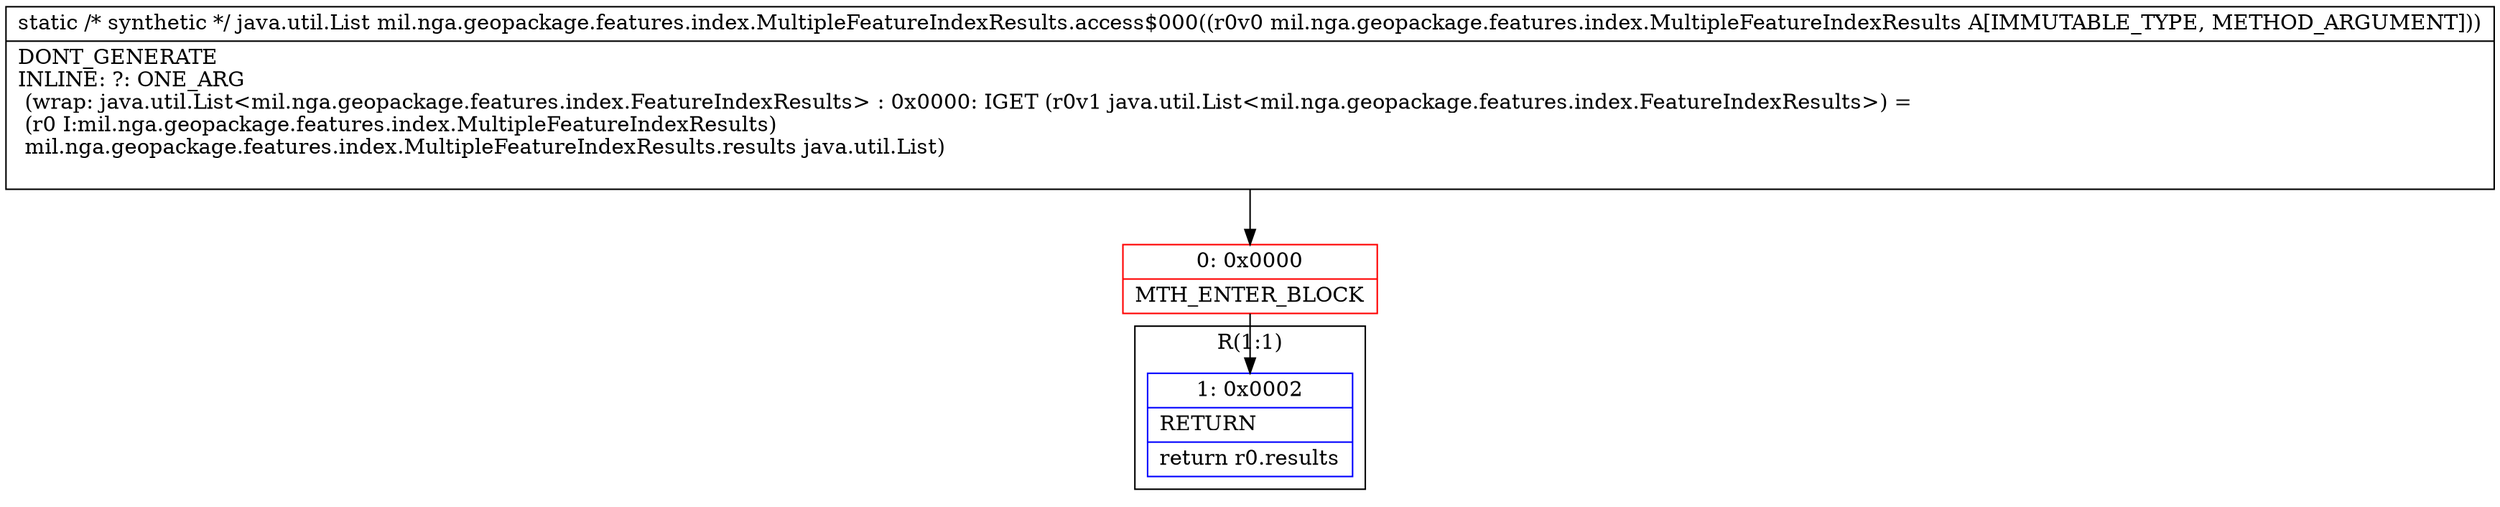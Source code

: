 digraph "CFG formil.nga.geopackage.features.index.MultipleFeatureIndexResults.access$000(Lmil\/nga\/geopackage\/features\/index\/MultipleFeatureIndexResults;)Ljava\/util\/List;" {
subgraph cluster_Region_756928613 {
label = "R(1:1)";
node [shape=record,color=blue];
Node_1 [shape=record,label="{1\:\ 0x0002|RETURN\l|return r0.results\l}"];
}
Node_0 [shape=record,color=red,label="{0\:\ 0x0000|MTH_ENTER_BLOCK\l}"];
MethodNode[shape=record,label="{static \/* synthetic *\/ java.util.List mil.nga.geopackage.features.index.MultipleFeatureIndexResults.access$000((r0v0 mil.nga.geopackage.features.index.MultipleFeatureIndexResults A[IMMUTABLE_TYPE, METHOD_ARGUMENT]))  | DONT_GENERATE\lINLINE: ?: ONE_ARG  \l  (wrap: java.util.List\<mil.nga.geopackage.features.index.FeatureIndexResults\> : 0x0000: IGET  (r0v1 java.util.List\<mil.nga.geopackage.features.index.FeatureIndexResults\>) = \l  (r0 I:mil.nga.geopackage.features.index.MultipleFeatureIndexResults)\l mil.nga.geopackage.features.index.MultipleFeatureIndexResults.results java.util.List)\l\l}"];
MethodNode -> Node_0;
Node_0 -> Node_1;
}

